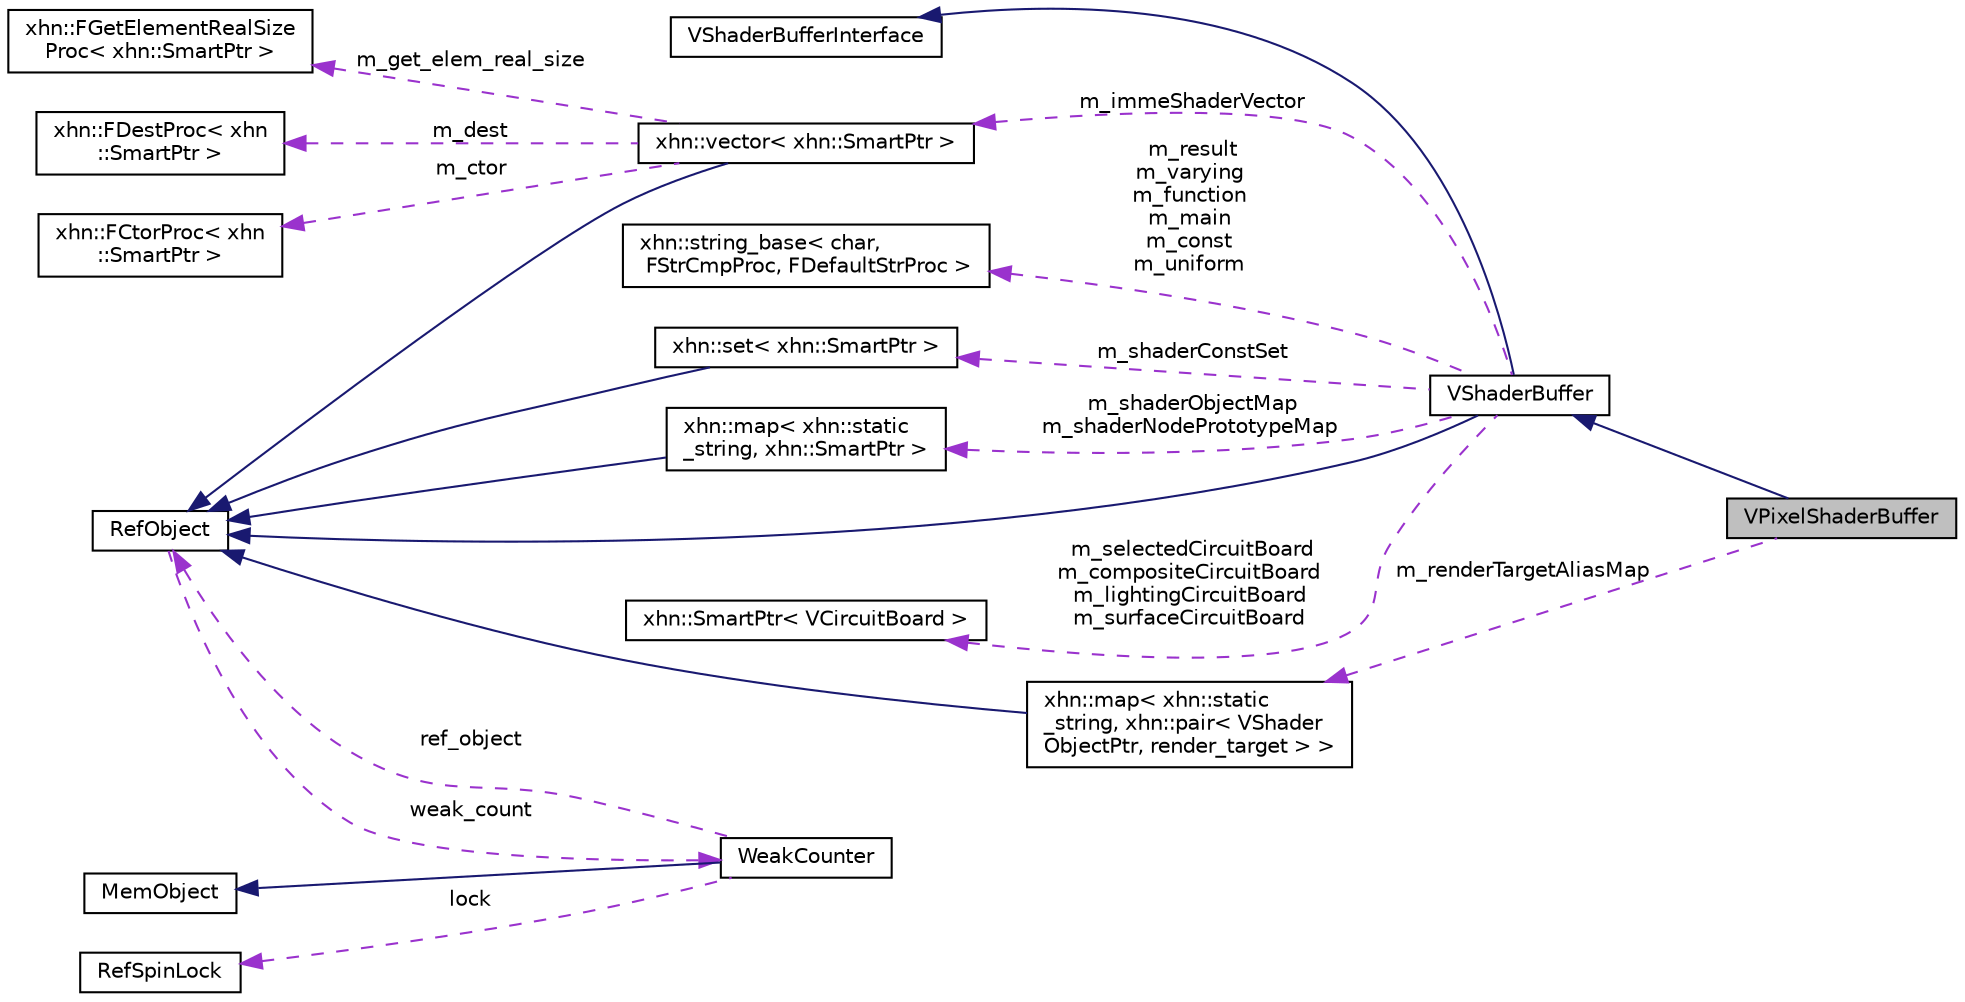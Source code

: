 digraph "VPixelShaderBuffer"
{
  edge [fontname="Helvetica",fontsize="10",labelfontname="Helvetica",labelfontsize="10"];
  node [fontname="Helvetica",fontsize="10",shape=record];
  rankdir="LR";
  Node1 [label="VPixelShaderBuffer",height=0.2,width=0.4,color="black", fillcolor="grey75", style="filled", fontcolor="black"];
  Node2 -> Node1 [dir="back",color="midnightblue",fontsize="10",style="solid",fontname="Helvetica"];
  Node2 [label="VShaderBuffer",height=0.2,width=0.4,color="black", fillcolor="white", style="filled",URL="$class_v_shader_buffer.html"];
  Node3 -> Node2 [dir="back",color="midnightblue",fontsize="10",style="solid",fontname="Helvetica"];
  Node3 [label="VShaderBufferInterface",height=0.2,width=0.4,color="black", fillcolor="white", style="filled",URL="$class_v_shader_buffer_interface.html"];
  Node4 -> Node2 [dir="back",color="midnightblue",fontsize="10",style="solid",fontname="Helvetica"];
  Node4 [label="RefObject",height=0.2,width=0.4,color="black", fillcolor="white", style="filled",URL="$class_ref_object.html"];
  Node5 -> Node4 [dir="back",color="darkorchid3",fontsize="10",style="dashed",label=" weak_count" ,fontname="Helvetica"];
  Node5 [label="WeakCounter",height=0.2,width=0.4,color="black", fillcolor="white", style="filled",URL="$class_weak_counter.html",tooltip="WeakCounter. "];
  Node6 -> Node5 [dir="back",color="midnightblue",fontsize="10",style="solid",fontname="Helvetica"];
  Node6 [label="MemObject",height=0.2,width=0.4,color="black", fillcolor="white", style="filled",URL="$class_mem_object.html"];
  Node7 -> Node5 [dir="back",color="darkorchid3",fontsize="10",style="dashed",label=" lock" ,fontname="Helvetica"];
  Node7 [label="RefSpinLock",height=0.2,width=0.4,color="black", fillcolor="white", style="filled",URL="$class_ref_spin_lock.html"];
  Node4 -> Node5 [dir="back",color="darkorchid3",fontsize="10",style="dashed",label=" ref_object" ,fontname="Helvetica"];
  Node8 -> Node2 [dir="back",color="darkorchid3",fontsize="10",style="dashed",label=" m_result\nm_varying\nm_function\nm_main\nm_const\nm_uniform" ,fontname="Helvetica"];
  Node8 [label="xhn::string_base\< char,\l FStrCmpProc, FDefaultStrProc \>",height=0.2,width=0.4,color="black", fillcolor="white", style="filled",URL="$classxhn_1_1string__base.html"];
  Node9 -> Node2 [dir="back",color="darkorchid3",fontsize="10",style="dashed",label=" m_immeShaderVector" ,fontname="Helvetica"];
  Node9 [label="xhn::vector\< xhn::SmartPtr \>",height=0.2,width=0.4,color="black", fillcolor="white", style="filled",URL="$classxhn_1_1vector.html"];
  Node4 -> Node9 [dir="back",color="midnightblue",fontsize="10",style="solid",fontname="Helvetica"];
  Node10 -> Node9 [dir="back",color="darkorchid3",fontsize="10",style="dashed",label=" m_get_elem_real_size" ,fontname="Helvetica"];
  Node10 [label="xhn::FGetElementRealSize\lProc\< xhn::SmartPtr \>",height=0.2,width=0.4,color="black", fillcolor="white", style="filled",URL="$structxhn_1_1_f_get_element_real_size_proc.html"];
  Node11 -> Node9 [dir="back",color="darkorchid3",fontsize="10",style="dashed",label=" m_dest" ,fontname="Helvetica"];
  Node11 [label="xhn::FDestProc\< xhn\l::SmartPtr \>",height=0.2,width=0.4,color="black", fillcolor="white", style="filled",URL="$structxhn_1_1_f_dest_proc.html"];
  Node12 -> Node9 [dir="back",color="darkorchid3",fontsize="10",style="dashed",label=" m_ctor" ,fontname="Helvetica"];
  Node12 [label="xhn::FCtorProc\< xhn\l::SmartPtr \>",height=0.2,width=0.4,color="black", fillcolor="white", style="filled",URL="$structxhn_1_1_f_ctor_proc.html"];
  Node13 -> Node2 [dir="back",color="darkorchid3",fontsize="10",style="dashed",label=" m_shaderConstSet" ,fontname="Helvetica"];
  Node13 [label="xhn::set\< xhn::SmartPtr \>",height=0.2,width=0.4,color="black", fillcolor="white", style="filled",URL="$classxhn_1_1set.html"];
  Node4 -> Node13 [dir="back",color="midnightblue",fontsize="10",style="solid",fontname="Helvetica"];
  Node14 -> Node2 [dir="back",color="darkorchid3",fontsize="10",style="dashed",label=" m_shaderObjectMap\nm_shaderNodePrototypeMap" ,fontname="Helvetica"];
  Node14 [label="xhn::map\< xhn::static\l_string, xhn::SmartPtr \>",height=0.2,width=0.4,color="black", fillcolor="white", style="filled",URL="$classxhn_1_1map.html"];
  Node4 -> Node14 [dir="back",color="midnightblue",fontsize="10",style="solid",fontname="Helvetica"];
  Node15 -> Node2 [dir="back",color="darkorchid3",fontsize="10",style="dashed",label=" m_selectedCircuitBoard\nm_compositeCircuitBoard\nm_lightingCircuitBoard\nm_surfaceCircuitBoard" ,fontname="Helvetica"];
  Node15 [label="xhn::SmartPtr\< VCircuitBoard \>",height=0.2,width=0.4,color="black", fillcolor="white", style="filled",URL="$classxhn_1_1_smart_ptr.html"];
  Node16 -> Node1 [dir="back",color="darkorchid3",fontsize="10",style="dashed",label=" m_renderTargetAliasMap" ,fontname="Helvetica"];
  Node16 [label="xhn::map\< xhn::static\l_string, xhn::pair\< VShader\lObjectPtr, render_target \> \>",height=0.2,width=0.4,color="black", fillcolor="white", style="filled",URL="$classxhn_1_1map.html"];
  Node4 -> Node16 [dir="back",color="midnightblue",fontsize="10",style="solid",fontname="Helvetica"];
}
